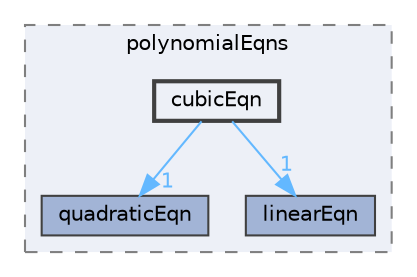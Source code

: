 digraph "src/OpenFOAM/primitives/polynomialEqns/cubicEqn"
{
 // LATEX_PDF_SIZE
  bgcolor="transparent";
  edge [fontname=Helvetica,fontsize=10,labelfontname=Helvetica,labelfontsize=10];
  node [fontname=Helvetica,fontsize=10,shape=box,height=0.2,width=0.4];
  compound=true
  subgraph clusterdir_ea22b97d585b581f8109179e40307995 {
    graph [ bgcolor="#edf0f7", pencolor="grey50", label="polynomialEqns", fontname=Helvetica,fontsize=10 style="filled,dashed", URL="dir_ea22b97d585b581f8109179e40307995.html",tooltip=""]
  dir_165c92b436e95bde50e6c748f77bf491 [label="quadraticEqn", fillcolor="#a2b4d6", color="grey25", style="filled", URL="dir_165c92b436e95bde50e6c748f77bf491.html",tooltip=""];
  dir_1dd29ea88533f030dacac6222e342ea9 [label="linearEqn", fillcolor="#a2b4d6", color="grey25", style="filled", URL="dir_1dd29ea88533f030dacac6222e342ea9.html",tooltip=""];
  dir_db6b38ebd9152f8654ab28bfc58f70ac [label="cubicEqn", fillcolor="#edf0f7", color="grey25", style="filled,bold", URL="dir_db6b38ebd9152f8654ab28bfc58f70ac.html",tooltip=""];
  }
  dir_db6b38ebd9152f8654ab28bfc58f70ac->dir_165c92b436e95bde50e6c748f77bf491 [headlabel="1", labeldistance=1.5 headhref="dir_000740_003149.html" href="dir_000740_003149.html" color="steelblue1" fontcolor="steelblue1"];
  dir_db6b38ebd9152f8654ab28bfc58f70ac->dir_1dd29ea88533f030dacac6222e342ea9 [headlabel="1", labeldistance=1.5 headhref="dir_000740_002194.html" href="dir_000740_002194.html" color="steelblue1" fontcolor="steelblue1"];
}
